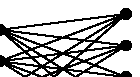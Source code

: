 beginfig(1)
  u:=2cm;
  numeric n,m; n:=4; m:=5;
  pair A[], B[];
  for i=1 upto n-1: A[i+1]-A[i] = (0,.2u); endfor;
  for j=1 upto m-1: B[j+1]-B[j] = (0,.2u); endfor;
  (0,0) for i=1 upto n: + A[i] endfor  = (0,0);
  (0,0) for j=1 upto m: + B[j] endfor  = (4u,0);
  for i=1 upto n:
    draw A[i] withpen pencircle scaled 4bp;
  endfor;
  for j=1 upto m:
    draw B[j] withpen pencircle scaled 4bp;
  endfor;
  for i=1 upto n:
    for j=1 upto m:
      draw A[i]--B[j];
    endfor;
  endfor;
endfig;